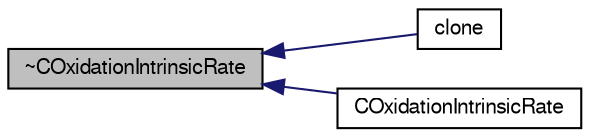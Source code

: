 digraph "~COxidationIntrinsicRate"
{
  bgcolor="transparent";
  edge [fontname="FreeSans",fontsize="10",labelfontname="FreeSans",labelfontsize="10"];
  node [fontname="FreeSans",fontsize="10",shape=record];
  rankdir="LR";
  Node231 [label="~COxidationIntrinsicRate",height=0.2,width=0.4,color="black", fillcolor="grey75", style="filled", fontcolor="black"];
  Node231 -> Node232 [dir="back",color="midnightblue",fontsize="10",style="solid",fontname="FreeSans"];
  Node232 [label="clone",height=0.2,width=0.4,color="black",URL="$a23626.html#a95a64b2a3c8105f645755a2c0c4d9881",tooltip="Construct and return a clone. "];
  Node231 -> Node233 [dir="back",color="midnightblue",fontsize="10",style="solid",fontname="FreeSans"];
  Node233 [label="COxidationIntrinsicRate",height=0.2,width=0.4,color="black",URL="$a23626.html#a5a81d05a56736e6048ddd442d8c58531",tooltip="Construct copy. "];
}
